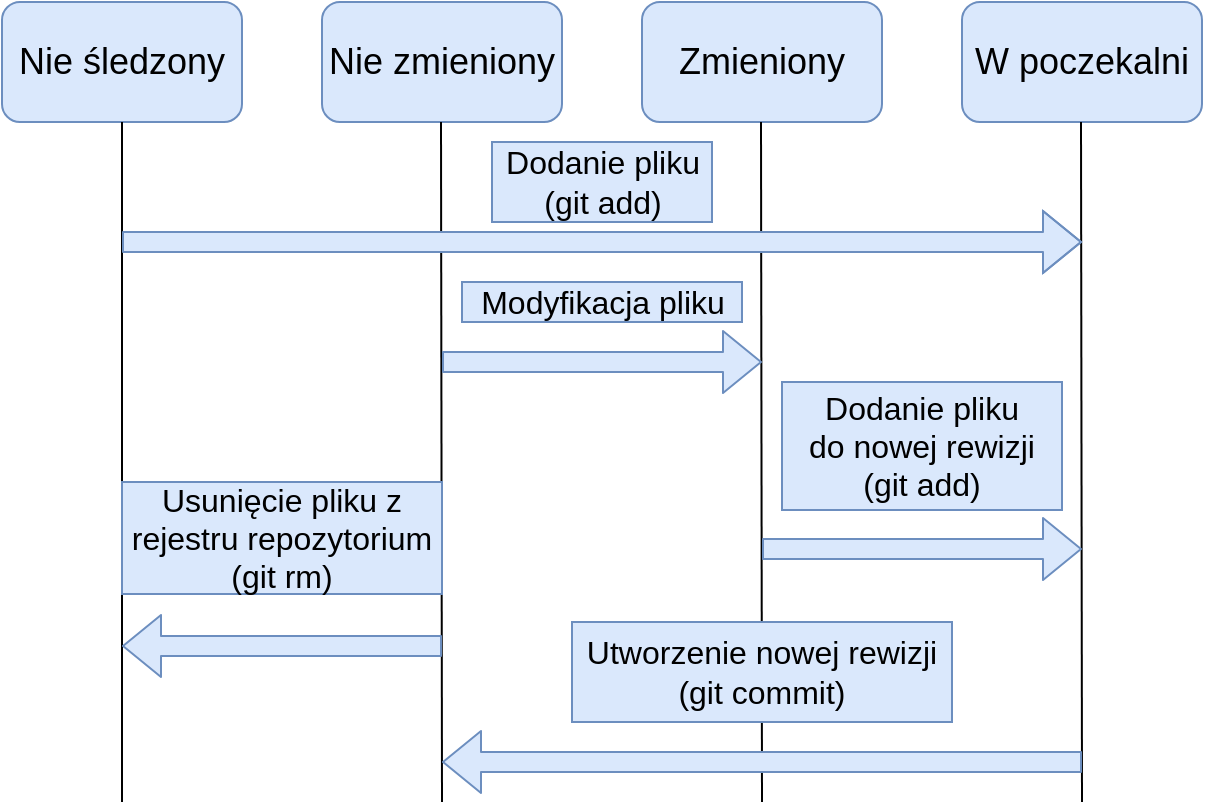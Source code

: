 <mxfile version="12.3.8" type="device" pages="1"><diagram id="sUnveagNBj8I3uqR0j9c" name="Page-1"><mxGraphModel dx="1422" dy="755" grid="1" gridSize="10" guides="1" tooltips="1" connect="1" arrows="1" fold="1" page="1" pageScale="1" pageWidth="610" pageHeight="418" math="0" shadow="0"><root><mxCell id="0"/><mxCell id="1" parent="0"/><mxCell id="nGMRJRxl2VA3nnU-0et7-1" value="&lt;font style=&quot;font-size: 18px&quot;&gt;Nie śledzony&lt;/font&gt;" style="rounded=1;whiteSpace=wrap;html=1;fillColor=#dae8fc;strokeColor=#6c8ebf;" parent="1" vertex="1"><mxGeometry x="5" width="120" height="60" as="geometry"/></mxCell><mxCell id="nGMRJRxl2VA3nnU-0et7-2" value="&lt;font style=&quot;font-size: 18px&quot;&gt;Zmieniony&lt;/font&gt;" style="rounded=1;whiteSpace=wrap;html=1;fillColor=#dae8fc;strokeColor=#6c8ebf;" parent="1" vertex="1"><mxGeometry x="325" width="120" height="60" as="geometry"/></mxCell><mxCell id="nGMRJRxl2VA3nnU-0et7-3" value="&lt;font style=&quot;font-size: 18px&quot;&gt;Nie zmieniony&lt;/font&gt;" style="rounded=1;whiteSpace=wrap;html=1;fillColor=#dae8fc;strokeColor=#6c8ebf;" parent="1" vertex="1"><mxGeometry x="165" width="120" height="60" as="geometry"/></mxCell><mxCell id="nGMRJRxl2VA3nnU-0et7-4" value="&lt;font style=&quot;font-size: 18px&quot;&gt;W poczekalni&lt;/font&gt;" style="rounded=1;whiteSpace=wrap;html=1;fillColor=#dae8fc;strokeColor=#6c8ebf;" parent="1" vertex="1"><mxGeometry x="485" width="120" height="60" as="geometry"/></mxCell><mxCell id="nGMRJRxl2VA3nnU-0et7-5" value="" style="endArrow=none;html=1;entryX=0.5;entryY=1;entryDx=0;entryDy=0;" parent="1" target="nGMRJRxl2VA3nnU-0et7-1" edge="1"><mxGeometry width="50" height="50" relative="1" as="geometry"><mxPoint x="65" y="400" as="sourcePoint"/><mxPoint x="55" y="80" as="targetPoint"/></mxGeometry></mxCell><mxCell id="nGMRJRxl2VA3nnU-0et7-6" value="" style="endArrow=none;html=1;entryX=0.5;entryY=1;entryDx=0;entryDy=0;" parent="1" edge="1"><mxGeometry width="50" height="50" relative="1" as="geometry"><mxPoint x="225" y="400" as="sourcePoint"/><mxPoint x="224.5" y="60" as="targetPoint"/></mxGeometry></mxCell><mxCell id="nGMRJRxl2VA3nnU-0et7-7" value="" style="endArrow=none;html=1;entryX=0.5;entryY=1;entryDx=0;entryDy=0;" parent="1" edge="1"><mxGeometry width="50" height="50" relative="1" as="geometry"><mxPoint x="385" y="400" as="sourcePoint"/><mxPoint x="384.5" y="60" as="targetPoint"/></mxGeometry></mxCell><mxCell id="nGMRJRxl2VA3nnU-0et7-8" value="" style="endArrow=none;html=1;entryX=0.5;entryY=1;entryDx=0;entryDy=0;" parent="1" edge="1"><mxGeometry width="50" height="50" relative="1" as="geometry"><mxPoint x="545" y="400" as="sourcePoint"/><mxPoint x="544.5" y="60" as="targetPoint"/></mxGeometry></mxCell><mxCell id="nGMRJRxl2VA3nnU-0et7-9" value="" style="shape=flexArrow;endArrow=classic;html=1;fillColor=#dae8fc;strokeColor=#6c8ebf;" parent="1" edge="1"><mxGeometry width="50" height="50" relative="1" as="geometry"><mxPoint x="65" y="120" as="sourcePoint"/><mxPoint x="545" y="120" as="targetPoint"/><Array as="points"><mxPoint x="285" y="120"/></Array></mxGeometry></mxCell><mxCell id="nGMRJRxl2VA3nnU-0et7-10" value="&lt;div&gt;&lt;font style=&quot;font-size: 16px&quot;&gt;Dodanie pliku &lt;br&gt;&lt;/font&gt;&lt;/div&gt;&lt;div&gt;&lt;font style=&quot;font-size: 16px&quot;&gt;(git add)&lt;/font&gt;&lt;/div&gt;" style="text;html=1;align=center;verticalAlign=middle;resizable=0;points=[];;autosize=1;fillColor=#dae8fc;strokeColor=#6c8ebf;" parent="1" vertex="1"><mxGeometry x="250" y="70" width="110" height="40" as="geometry"/></mxCell><mxCell id="nGMRJRxl2VA3nnU-0et7-11" value="" style="shape=flexArrow;endArrow=classic;html=1;fillColor=#dae8fc;strokeColor=#6c8ebf;" parent="1" edge="1"><mxGeometry width="50" height="50" relative="1" as="geometry"><mxPoint x="225" y="180" as="sourcePoint"/><mxPoint x="385" y="180" as="targetPoint"/></mxGeometry></mxCell><mxCell id="nGMRJRxl2VA3nnU-0et7-12" value="&lt;font style=&quot;font-size: 16px&quot;&gt;Modyfikacja pliku&lt;/font&gt;" style="text;html=1;align=center;verticalAlign=middle;resizable=0;points=[];;autosize=1;fillColor=#dae8fc;strokeColor=#6c8ebf;" parent="1" vertex="1"><mxGeometry x="235" y="140" width="140" height="20" as="geometry"/></mxCell><mxCell id="nGMRJRxl2VA3nnU-0et7-13" value="" style="shape=flexArrow;endArrow=classic;html=1;fillColor=#dae8fc;strokeColor=#6c8ebf;" parent="1" edge="1"><mxGeometry width="50" height="50" relative="1" as="geometry"><mxPoint x="385" y="273.5" as="sourcePoint"/><mxPoint x="545" y="273.5" as="targetPoint"/></mxGeometry></mxCell><mxCell id="nGMRJRxl2VA3nnU-0et7-14" value="&lt;div style=&quot;font-size: 16px&quot;&gt;&lt;font style=&quot;font-size: 16px&quot;&gt;Dodanie pliku &lt;br&gt;&lt;/font&gt;&lt;/div&gt;&lt;div style=&quot;font-size: 16px&quot;&gt;&lt;font style=&quot;font-size: 16px&quot;&gt;do nowej rewizji&lt;/font&gt;&lt;/div&gt;&lt;div style=&quot;font-size: 16px&quot;&gt;&lt;font style=&quot;font-size: 16px&quot;&gt;(git add)&lt;/font&gt;&lt;/div&gt;" style="text;html=1;strokeColor=#6c8ebf;fillColor=#dae8fc;align=center;verticalAlign=middle;whiteSpace=wrap;rounded=0;" parent="1" vertex="1"><mxGeometry x="395" y="190" width="140" height="64" as="geometry"/></mxCell><mxCell id="nGMRJRxl2VA3nnU-0et7-15" value="" style="shape=flexArrow;endArrow=classic;html=1;fillColor=#dae8fc;strokeColor=#6c8ebf;" parent="1" edge="1"><mxGeometry width="50" height="50" relative="1" as="geometry"><mxPoint x="225" y="322" as="sourcePoint"/><mxPoint x="65" y="322" as="targetPoint"/></mxGeometry></mxCell><mxCell id="nGMRJRxl2VA3nnU-0et7-16" value="&lt;div&gt;&lt;font style=&quot;font-size: 16px&quot;&gt;Usunięcie pliku z rejestru repozytorium&lt;/font&gt;&lt;/div&gt;&lt;div&gt;&lt;font style=&quot;font-size: 16px&quot;&gt;(git rm)&lt;br&gt;&lt;/font&gt;&lt;/div&gt;" style="text;html=1;strokeColor=#6c8ebf;fillColor=#dae8fc;align=center;verticalAlign=middle;whiteSpace=wrap;rounded=0;" parent="1" vertex="1"><mxGeometry x="65" y="240" width="160" height="56" as="geometry"/></mxCell><mxCell id="nGMRJRxl2VA3nnU-0et7-17" value="" style="shape=flexArrow;endArrow=classic;html=1;fillColor=#dae8fc;strokeColor=#6c8ebf;" parent="1" edge="1"><mxGeometry width="50" height="50" relative="1" as="geometry"><mxPoint x="545" y="380" as="sourcePoint"/><mxPoint x="225" y="380" as="targetPoint"/></mxGeometry></mxCell><mxCell id="nGMRJRxl2VA3nnU-0et7-18" value="&lt;div style=&quot;font-size: 16px&quot;&gt;&lt;font style=&quot;font-size: 16px&quot;&gt;Utworzenie nowej rewizji&lt;/font&gt;&lt;/div&gt;&lt;div style=&quot;font-size: 16px&quot;&gt;&lt;font style=&quot;font-size: 16px&quot;&gt;(git commit)&lt;br&gt;&lt;/font&gt;&lt;/div&gt;" style="text;html=1;strokeColor=#6c8ebf;fillColor=#dae8fc;align=center;verticalAlign=middle;whiteSpace=wrap;rounded=0;" parent="1" vertex="1"><mxGeometry x="290" y="310" width="190" height="50" as="geometry"/></mxCell></root></mxGraphModel></diagram></mxfile>